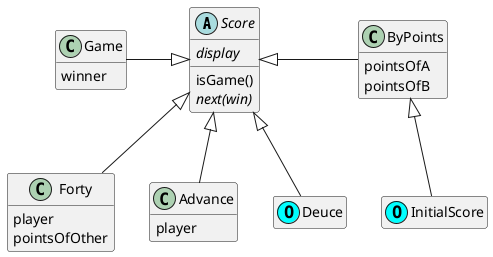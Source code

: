 @startuml
'https://plantuml.com/class-diagram

hide empty members

abstract Score {
    {abstract} display
    isGame()
    {abstract} next(win)
}

Score <|-left- Game : "        "
Game : winner

Score <|-- Forty
Forty : player
Forty : pointsOfOther

Score <|- ByPoints
ByPoints : pointsOfA
ByPoints : pointsOfB

Score <|-- Advance
Advance : player

Score <|-- Deuce
class Deuce <<(O,cyan)>>
ByPoints <|-- InitialScore
class InitialScore <<O,cyan>>

@enduml